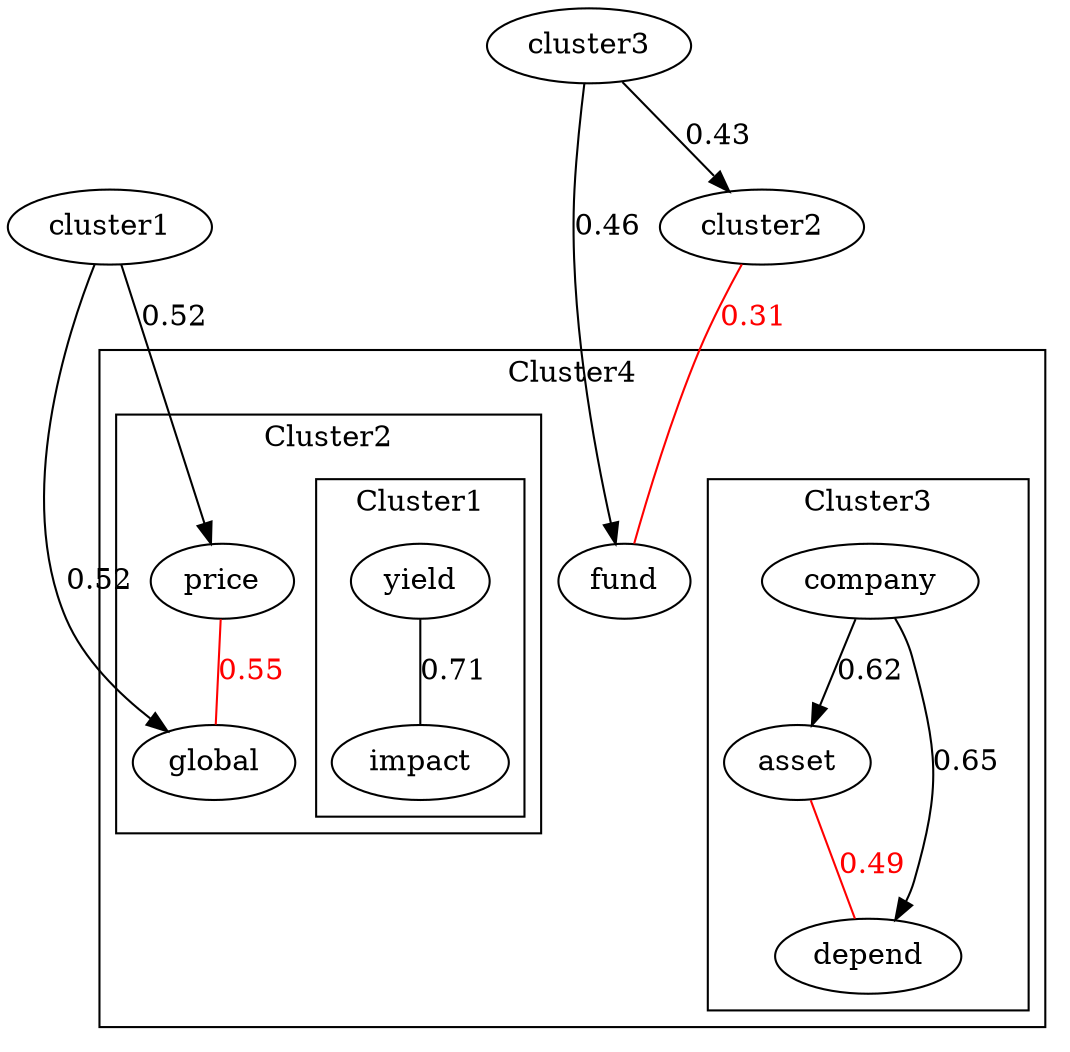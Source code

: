graph G {
graph [shape="ellipse"];
subgraph cluster4 {
fund
subgraph cluster3 {
company -- asset [label=0.62,dir=forward];
company -- depend [label=0.65,dir=forward];
label=Cluster3
}
subgraph cluster2 {
price
global
subgraph cluster1 {
yield -- impact [label=0.71];
label=Cluster1
}
label=Cluster2
}
label=Cluster4
}
cluster3 -- cluster2 [label=0.43,dir=forward];
cluster3 -- fund [label=0.46,dir=forward];
cluster1 -- price [label=0.52,dir=forward];
cluster1 -- global [label=0.52,dir=forward];
price--global[label=0.55,color=red,fontcolor=red];
asset--depend[label=0.49,color=red,fontcolor=red];
cluster2--fund[label=0.31,color=red,fontcolor=red];
}
